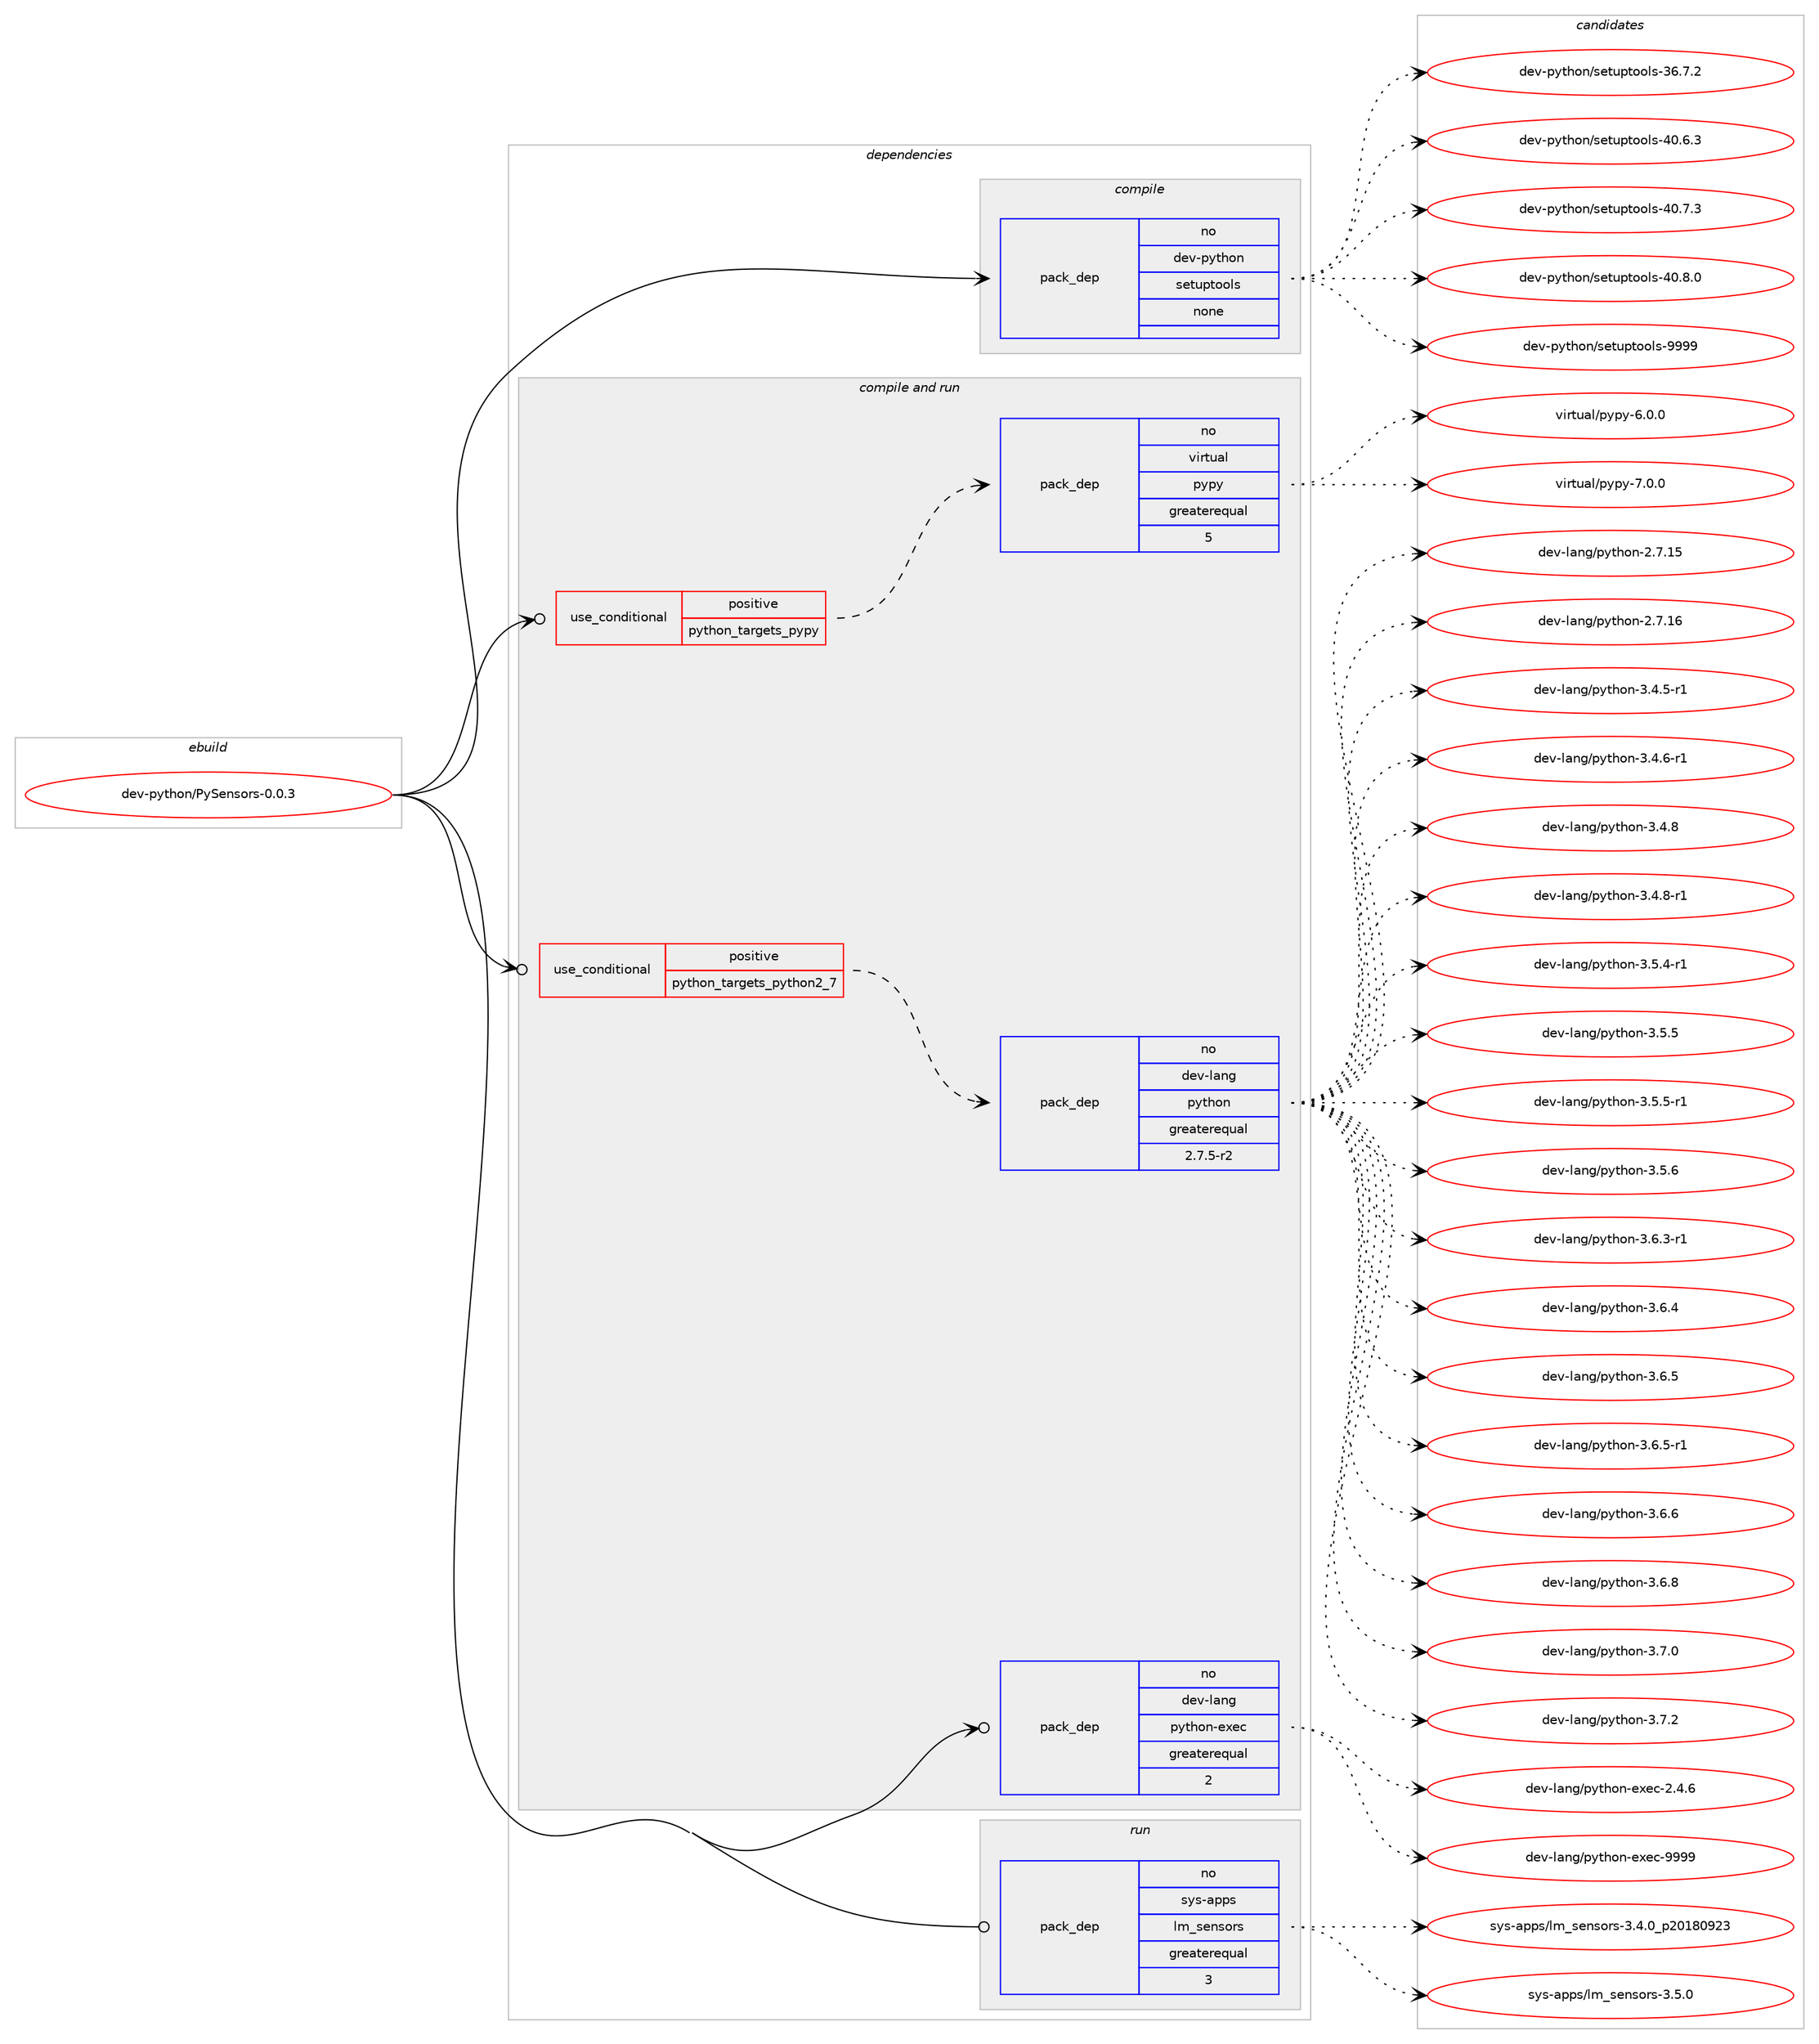 digraph prolog {

# *************
# Graph options
# *************

newrank=true;
concentrate=true;
compound=true;
graph [rankdir=LR,fontname=Helvetica,fontsize=10,ranksep=1.5];#, ranksep=2.5, nodesep=0.2];
edge  [arrowhead=vee];
node  [fontname=Helvetica,fontsize=10];

# **********
# The ebuild
# **********

subgraph cluster_leftcol {
color=gray;
rank=same;
label=<<i>ebuild</i>>;
id [label="dev-python/PySensors-0.0.3", color=red, width=4, href="../dev-python/PySensors-0.0.3.svg"];
}

# ****************
# The dependencies
# ****************

subgraph cluster_midcol {
color=gray;
label=<<i>dependencies</i>>;
subgraph cluster_compile {
fillcolor="#eeeeee";
style=filled;
label=<<i>compile</i>>;
subgraph pack1003622 {
dependency1397342 [label=<<TABLE BORDER="0" CELLBORDER="1" CELLSPACING="0" CELLPADDING="4" WIDTH="220"><TR><TD ROWSPAN="6" CELLPADDING="30">pack_dep</TD></TR><TR><TD WIDTH="110">no</TD></TR><TR><TD>dev-python</TD></TR><TR><TD>setuptools</TD></TR><TR><TD>none</TD></TR><TR><TD></TD></TR></TABLE>>, shape=none, color=blue];
}
id:e -> dependency1397342:w [weight=20,style="solid",arrowhead="vee"];
}
subgraph cluster_compileandrun {
fillcolor="#eeeeee";
style=filled;
label=<<i>compile and run</i>>;
subgraph cond370496 {
dependency1397343 [label=<<TABLE BORDER="0" CELLBORDER="1" CELLSPACING="0" CELLPADDING="4"><TR><TD ROWSPAN="3" CELLPADDING="10">use_conditional</TD></TR><TR><TD>positive</TD></TR><TR><TD>python_targets_pypy</TD></TR></TABLE>>, shape=none, color=red];
subgraph pack1003623 {
dependency1397344 [label=<<TABLE BORDER="0" CELLBORDER="1" CELLSPACING="0" CELLPADDING="4" WIDTH="220"><TR><TD ROWSPAN="6" CELLPADDING="30">pack_dep</TD></TR><TR><TD WIDTH="110">no</TD></TR><TR><TD>virtual</TD></TR><TR><TD>pypy</TD></TR><TR><TD>greaterequal</TD></TR><TR><TD>5</TD></TR></TABLE>>, shape=none, color=blue];
}
dependency1397343:e -> dependency1397344:w [weight=20,style="dashed",arrowhead="vee"];
}
id:e -> dependency1397343:w [weight=20,style="solid",arrowhead="odotvee"];
subgraph cond370497 {
dependency1397345 [label=<<TABLE BORDER="0" CELLBORDER="1" CELLSPACING="0" CELLPADDING="4"><TR><TD ROWSPAN="3" CELLPADDING="10">use_conditional</TD></TR><TR><TD>positive</TD></TR><TR><TD>python_targets_python2_7</TD></TR></TABLE>>, shape=none, color=red];
subgraph pack1003624 {
dependency1397346 [label=<<TABLE BORDER="0" CELLBORDER="1" CELLSPACING="0" CELLPADDING="4" WIDTH="220"><TR><TD ROWSPAN="6" CELLPADDING="30">pack_dep</TD></TR><TR><TD WIDTH="110">no</TD></TR><TR><TD>dev-lang</TD></TR><TR><TD>python</TD></TR><TR><TD>greaterequal</TD></TR><TR><TD>2.7.5-r2</TD></TR></TABLE>>, shape=none, color=blue];
}
dependency1397345:e -> dependency1397346:w [weight=20,style="dashed",arrowhead="vee"];
}
id:e -> dependency1397345:w [weight=20,style="solid",arrowhead="odotvee"];
subgraph pack1003625 {
dependency1397347 [label=<<TABLE BORDER="0" CELLBORDER="1" CELLSPACING="0" CELLPADDING="4" WIDTH="220"><TR><TD ROWSPAN="6" CELLPADDING="30">pack_dep</TD></TR><TR><TD WIDTH="110">no</TD></TR><TR><TD>dev-lang</TD></TR><TR><TD>python-exec</TD></TR><TR><TD>greaterequal</TD></TR><TR><TD>2</TD></TR></TABLE>>, shape=none, color=blue];
}
id:e -> dependency1397347:w [weight=20,style="solid",arrowhead="odotvee"];
}
subgraph cluster_run {
fillcolor="#eeeeee";
style=filled;
label=<<i>run</i>>;
subgraph pack1003626 {
dependency1397348 [label=<<TABLE BORDER="0" CELLBORDER="1" CELLSPACING="0" CELLPADDING="4" WIDTH="220"><TR><TD ROWSPAN="6" CELLPADDING="30">pack_dep</TD></TR><TR><TD WIDTH="110">no</TD></TR><TR><TD>sys-apps</TD></TR><TR><TD>lm_sensors</TD></TR><TR><TD>greaterequal</TD></TR><TR><TD>3</TD></TR></TABLE>>, shape=none, color=blue];
}
id:e -> dependency1397348:w [weight=20,style="solid",arrowhead="odot"];
}
}

# **************
# The candidates
# **************

subgraph cluster_choices {
rank=same;
color=gray;
label=<<i>candidates</i>>;

subgraph choice1003622 {
color=black;
nodesep=1;
choice100101118451121211161041111104711510111611711211611111110811545515446554650 [label="dev-python/setuptools-36.7.2", color=red, width=4,href="../dev-python/setuptools-36.7.2.svg"];
choice100101118451121211161041111104711510111611711211611111110811545524846544651 [label="dev-python/setuptools-40.6.3", color=red, width=4,href="../dev-python/setuptools-40.6.3.svg"];
choice100101118451121211161041111104711510111611711211611111110811545524846554651 [label="dev-python/setuptools-40.7.3", color=red, width=4,href="../dev-python/setuptools-40.7.3.svg"];
choice100101118451121211161041111104711510111611711211611111110811545524846564648 [label="dev-python/setuptools-40.8.0", color=red, width=4,href="../dev-python/setuptools-40.8.0.svg"];
choice10010111845112121116104111110471151011161171121161111111081154557575757 [label="dev-python/setuptools-9999", color=red, width=4,href="../dev-python/setuptools-9999.svg"];
dependency1397342:e -> choice100101118451121211161041111104711510111611711211611111110811545515446554650:w [style=dotted,weight="100"];
dependency1397342:e -> choice100101118451121211161041111104711510111611711211611111110811545524846544651:w [style=dotted,weight="100"];
dependency1397342:e -> choice100101118451121211161041111104711510111611711211611111110811545524846554651:w [style=dotted,weight="100"];
dependency1397342:e -> choice100101118451121211161041111104711510111611711211611111110811545524846564648:w [style=dotted,weight="100"];
dependency1397342:e -> choice10010111845112121116104111110471151011161171121161111111081154557575757:w [style=dotted,weight="100"];
}
subgraph choice1003623 {
color=black;
nodesep=1;
choice1181051141161179710847112121112121455446484648 [label="virtual/pypy-6.0.0", color=red, width=4,href="../virtual/pypy-6.0.0.svg"];
choice1181051141161179710847112121112121455546484648 [label="virtual/pypy-7.0.0", color=red, width=4,href="../virtual/pypy-7.0.0.svg"];
dependency1397344:e -> choice1181051141161179710847112121112121455446484648:w [style=dotted,weight="100"];
dependency1397344:e -> choice1181051141161179710847112121112121455546484648:w [style=dotted,weight="100"];
}
subgraph choice1003624 {
color=black;
nodesep=1;
choice10010111845108971101034711212111610411111045504655464953 [label="dev-lang/python-2.7.15", color=red, width=4,href="../dev-lang/python-2.7.15.svg"];
choice10010111845108971101034711212111610411111045504655464954 [label="dev-lang/python-2.7.16", color=red, width=4,href="../dev-lang/python-2.7.16.svg"];
choice1001011184510897110103471121211161041111104551465246534511449 [label="dev-lang/python-3.4.5-r1", color=red, width=4,href="../dev-lang/python-3.4.5-r1.svg"];
choice1001011184510897110103471121211161041111104551465246544511449 [label="dev-lang/python-3.4.6-r1", color=red, width=4,href="../dev-lang/python-3.4.6-r1.svg"];
choice100101118451089711010347112121116104111110455146524656 [label="dev-lang/python-3.4.8", color=red, width=4,href="../dev-lang/python-3.4.8.svg"];
choice1001011184510897110103471121211161041111104551465246564511449 [label="dev-lang/python-3.4.8-r1", color=red, width=4,href="../dev-lang/python-3.4.8-r1.svg"];
choice1001011184510897110103471121211161041111104551465346524511449 [label="dev-lang/python-3.5.4-r1", color=red, width=4,href="../dev-lang/python-3.5.4-r1.svg"];
choice100101118451089711010347112121116104111110455146534653 [label="dev-lang/python-3.5.5", color=red, width=4,href="../dev-lang/python-3.5.5.svg"];
choice1001011184510897110103471121211161041111104551465346534511449 [label="dev-lang/python-3.5.5-r1", color=red, width=4,href="../dev-lang/python-3.5.5-r1.svg"];
choice100101118451089711010347112121116104111110455146534654 [label="dev-lang/python-3.5.6", color=red, width=4,href="../dev-lang/python-3.5.6.svg"];
choice1001011184510897110103471121211161041111104551465446514511449 [label="dev-lang/python-3.6.3-r1", color=red, width=4,href="../dev-lang/python-3.6.3-r1.svg"];
choice100101118451089711010347112121116104111110455146544652 [label="dev-lang/python-3.6.4", color=red, width=4,href="../dev-lang/python-3.6.4.svg"];
choice100101118451089711010347112121116104111110455146544653 [label="dev-lang/python-3.6.5", color=red, width=4,href="../dev-lang/python-3.6.5.svg"];
choice1001011184510897110103471121211161041111104551465446534511449 [label="dev-lang/python-3.6.5-r1", color=red, width=4,href="../dev-lang/python-3.6.5-r1.svg"];
choice100101118451089711010347112121116104111110455146544654 [label="dev-lang/python-3.6.6", color=red, width=4,href="../dev-lang/python-3.6.6.svg"];
choice100101118451089711010347112121116104111110455146544656 [label="dev-lang/python-3.6.8", color=red, width=4,href="../dev-lang/python-3.6.8.svg"];
choice100101118451089711010347112121116104111110455146554648 [label="dev-lang/python-3.7.0", color=red, width=4,href="../dev-lang/python-3.7.0.svg"];
choice100101118451089711010347112121116104111110455146554650 [label="dev-lang/python-3.7.2", color=red, width=4,href="../dev-lang/python-3.7.2.svg"];
dependency1397346:e -> choice10010111845108971101034711212111610411111045504655464953:w [style=dotted,weight="100"];
dependency1397346:e -> choice10010111845108971101034711212111610411111045504655464954:w [style=dotted,weight="100"];
dependency1397346:e -> choice1001011184510897110103471121211161041111104551465246534511449:w [style=dotted,weight="100"];
dependency1397346:e -> choice1001011184510897110103471121211161041111104551465246544511449:w [style=dotted,weight="100"];
dependency1397346:e -> choice100101118451089711010347112121116104111110455146524656:w [style=dotted,weight="100"];
dependency1397346:e -> choice1001011184510897110103471121211161041111104551465246564511449:w [style=dotted,weight="100"];
dependency1397346:e -> choice1001011184510897110103471121211161041111104551465346524511449:w [style=dotted,weight="100"];
dependency1397346:e -> choice100101118451089711010347112121116104111110455146534653:w [style=dotted,weight="100"];
dependency1397346:e -> choice1001011184510897110103471121211161041111104551465346534511449:w [style=dotted,weight="100"];
dependency1397346:e -> choice100101118451089711010347112121116104111110455146534654:w [style=dotted,weight="100"];
dependency1397346:e -> choice1001011184510897110103471121211161041111104551465446514511449:w [style=dotted,weight="100"];
dependency1397346:e -> choice100101118451089711010347112121116104111110455146544652:w [style=dotted,weight="100"];
dependency1397346:e -> choice100101118451089711010347112121116104111110455146544653:w [style=dotted,weight="100"];
dependency1397346:e -> choice1001011184510897110103471121211161041111104551465446534511449:w [style=dotted,weight="100"];
dependency1397346:e -> choice100101118451089711010347112121116104111110455146544654:w [style=dotted,weight="100"];
dependency1397346:e -> choice100101118451089711010347112121116104111110455146544656:w [style=dotted,weight="100"];
dependency1397346:e -> choice100101118451089711010347112121116104111110455146554648:w [style=dotted,weight="100"];
dependency1397346:e -> choice100101118451089711010347112121116104111110455146554650:w [style=dotted,weight="100"];
}
subgraph choice1003625 {
color=black;
nodesep=1;
choice1001011184510897110103471121211161041111104510112010199455046524654 [label="dev-lang/python-exec-2.4.6", color=red, width=4,href="../dev-lang/python-exec-2.4.6.svg"];
choice10010111845108971101034711212111610411111045101120101994557575757 [label="dev-lang/python-exec-9999", color=red, width=4,href="../dev-lang/python-exec-9999.svg"];
dependency1397347:e -> choice1001011184510897110103471121211161041111104510112010199455046524654:w [style=dotted,weight="100"];
dependency1397347:e -> choice10010111845108971101034711212111610411111045101120101994557575757:w [style=dotted,weight="100"];
}
subgraph choice1003626 {
color=black;
nodesep=1;
choice11512111545971121121154710810995115101110115111114115455146524648951125048495648575051 [label="sys-apps/lm_sensors-3.4.0_p20180923", color=red, width=4,href="../sys-apps/lm_sensors-3.4.0_p20180923.svg"];
choice11512111545971121121154710810995115101110115111114115455146534648 [label="sys-apps/lm_sensors-3.5.0", color=red, width=4,href="../sys-apps/lm_sensors-3.5.0.svg"];
dependency1397348:e -> choice11512111545971121121154710810995115101110115111114115455146524648951125048495648575051:w [style=dotted,weight="100"];
dependency1397348:e -> choice11512111545971121121154710810995115101110115111114115455146534648:w [style=dotted,weight="100"];
}
}

}
